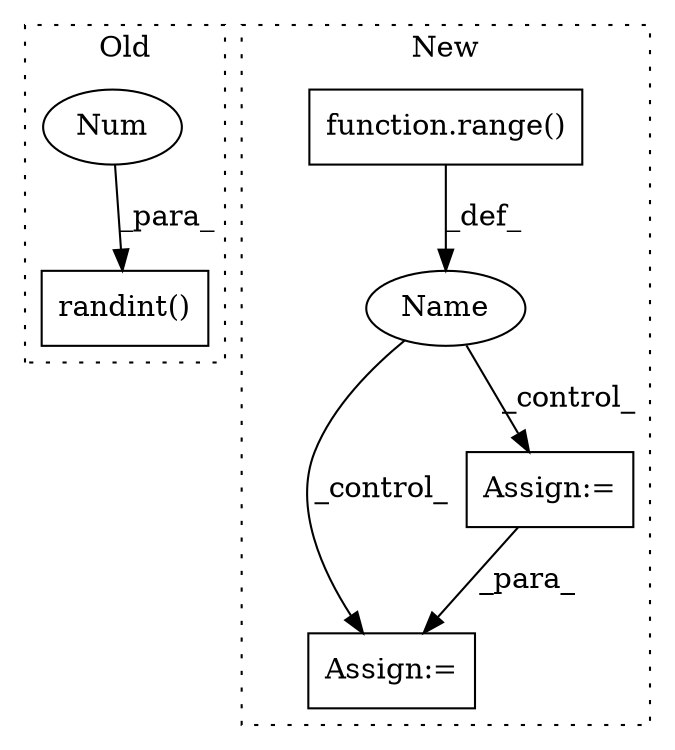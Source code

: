 digraph G {
subgraph cluster0 {
1 [label="randint()" a="75" s="4211,4238" l="18,30" shape="box"];
3 [label="Num" a="76" s="4229" l="1" shape="ellipse"];
label = "Old";
style="dotted";
}
subgraph cluster1 {
2 [label="function.range()" a="75" s="3907,3930" l="6,1" shape="box"];
4 [label="Assign:=" a="68" s="4048" l="3" shape="box"];
5 [label="Name" a="87" s="3902" l="1" shape="ellipse"];
6 [label="Assign:=" a="68" s="3950" l="3" shape="box"];
label = "New";
style="dotted";
}
2 -> 5 [label="_def_"];
3 -> 1 [label="_para_"];
5 -> 4 [label="_control_"];
5 -> 6 [label="_control_"];
6 -> 4 [label="_para_"];
}